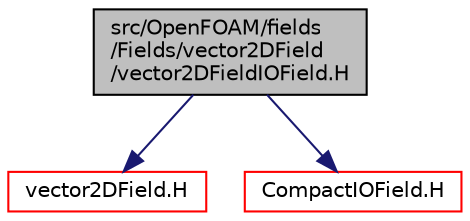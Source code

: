 digraph "src/OpenFOAM/fields/Fields/vector2DField/vector2DFieldIOField.H"
{
  bgcolor="transparent";
  edge [fontname="Helvetica",fontsize="10",labelfontname="Helvetica",labelfontsize="10"];
  node [fontname="Helvetica",fontsize="10",shape=record];
  Node1 [label="src/OpenFOAM/fields\l/Fields/vector2DField\l/vector2DFieldIOField.H",height=0.2,width=0.4,color="black", fillcolor="grey75", style="filled", fontcolor="black"];
  Node1 -> Node2 [color="midnightblue",fontsize="10",style="solid",fontname="Helvetica"];
  Node2 [label="vector2DField.H",height=0.2,width=0.4,color="red",URL="$a08128.html",tooltip="Foam::vector2DField. "];
  Node1 -> Node3 [color="midnightblue",fontsize="10",style="solid",fontname="Helvetica"];
  Node3 [label="CompactIOField.H",height=0.2,width=0.4,color="red",URL="$a07880.html"];
}
